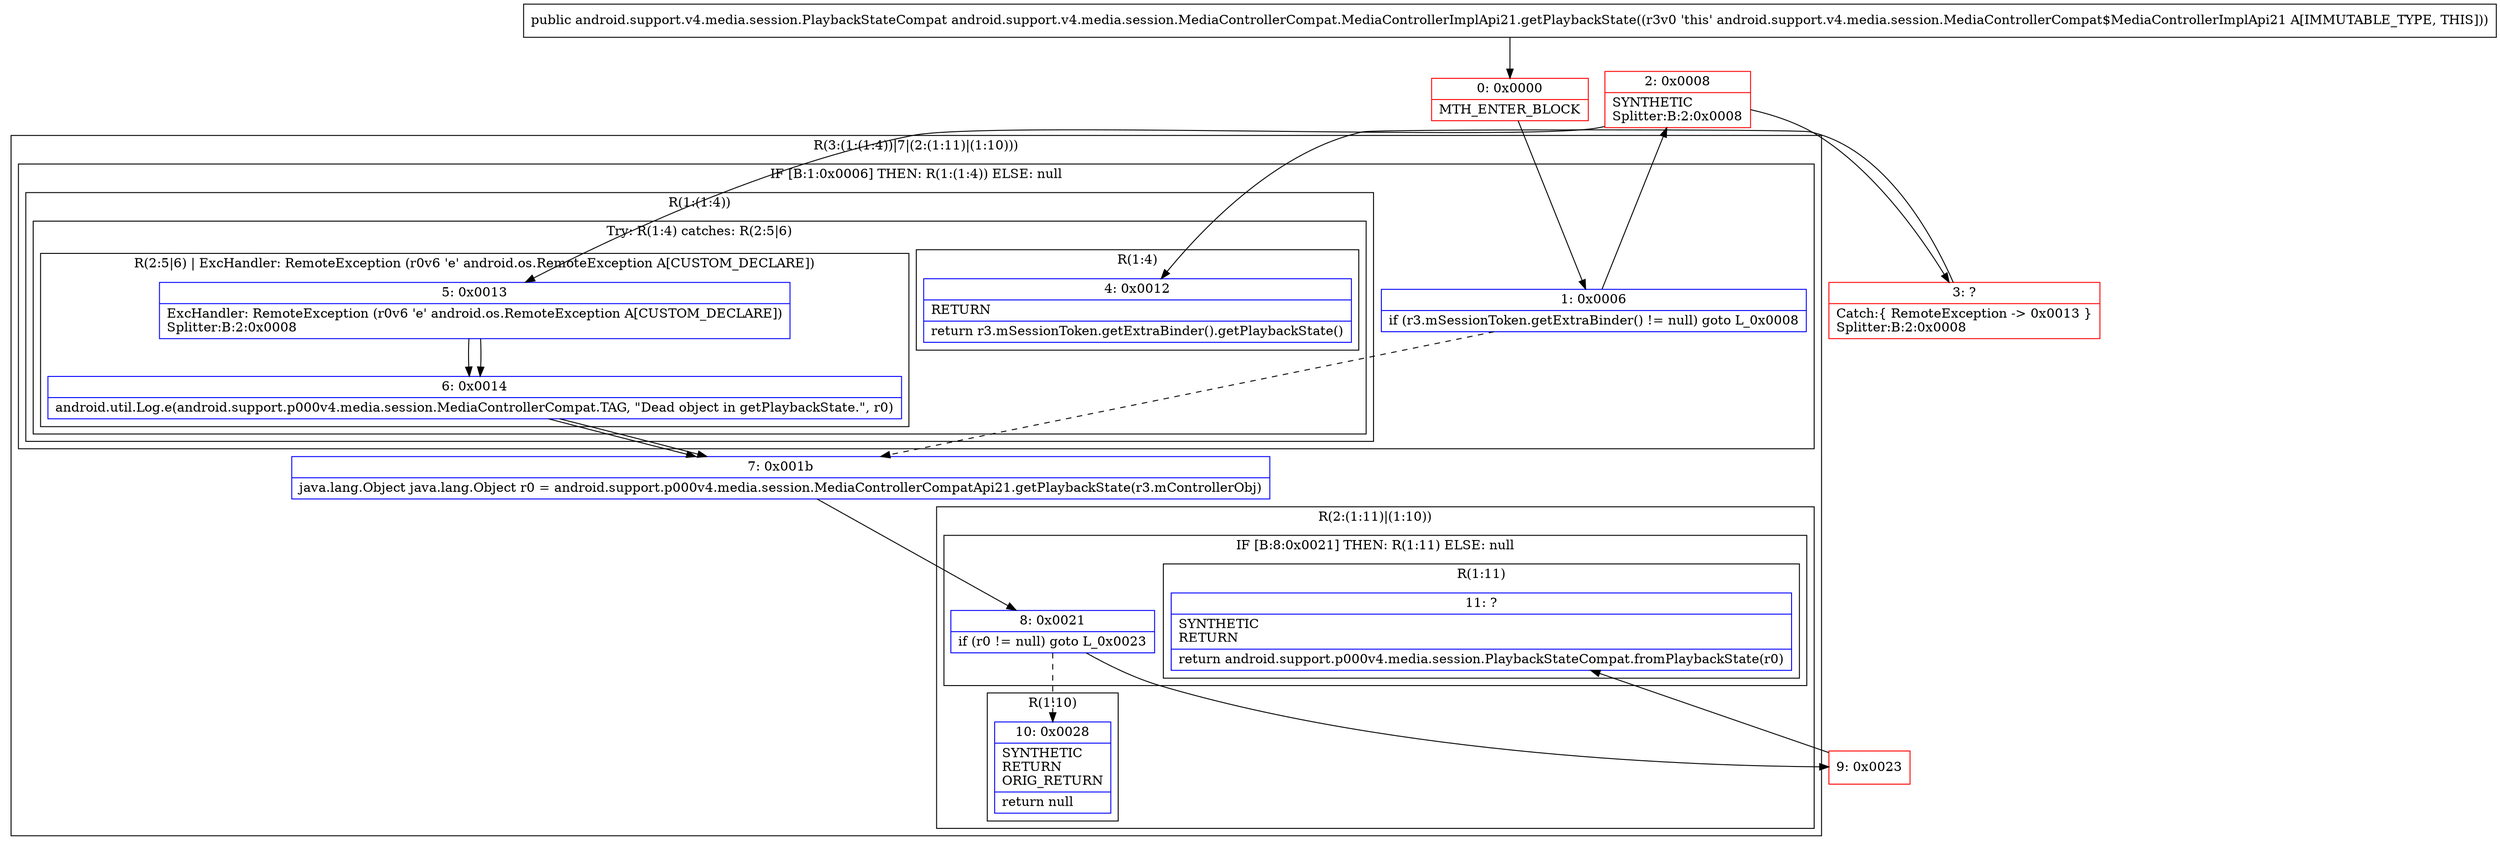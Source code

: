 digraph "CFG forandroid.support.v4.media.session.MediaControllerCompat.MediaControllerImplApi21.getPlaybackState()Landroid\/support\/v4\/media\/session\/PlaybackStateCompat;" {
subgraph cluster_Region_1852352388 {
label = "R(3:(1:(1:4))|7|(2:(1:11)|(1:10)))";
node [shape=record,color=blue];
subgraph cluster_IfRegion_840574846 {
label = "IF [B:1:0x0006] THEN: R(1:(1:4)) ELSE: null";
node [shape=record,color=blue];
Node_1 [shape=record,label="{1\:\ 0x0006|if (r3.mSessionToken.getExtraBinder() != null) goto L_0x0008\l}"];
subgraph cluster_Region_1812246984 {
label = "R(1:(1:4))";
node [shape=record,color=blue];
subgraph cluster_TryCatchRegion_1183038784 {
label = "Try: R(1:4) catches: R(2:5|6)";
node [shape=record,color=blue];
subgraph cluster_Region_1090497725 {
label = "R(1:4)";
node [shape=record,color=blue];
Node_4 [shape=record,label="{4\:\ 0x0012|RETURN\l|return r3.mSessionToken.getExtraBinder().getPlaybackState()\l}"];
}
subgraph cluster_Region_591217163 {
label = "R(2:5|6) | ExcHandler: RemoteException (r0v6 'e' android.os.RemoteException A[CUSTOM_DECLARE])\l";
node [shape=record,color=blue];
Node_5 [shape=record,label="{5\:\ 0x0013|ExcHandler: RemoteException (r0v6 'e' android.os.RemoteException A[CUSTOM_DECLARE])\lSplitter:B:2:0x0008\l}"];
Node_6 [shape=record,label="{6\:\ 0x0014|android.util.Log.e(android.support.p000v4.media.session.MediaControllerCompat.TAG, \"Dead object in getPlaybackState.\", r0)\l}"];
}
}
}
}
Node_7 [shape=record,label="{7\:\ 0x001b|java.lang.Object java.lang.Object r0 = android.support.p000v4.media.session.MediaControllerCompatApi21.getPlaybackState(r3.mControllerObj)\l}"];
subgraph cluster_Region_1795046741 {
label = "R(2:(1:11)|(1:10))";
node [shape=record,color=blue];
subgraph cluster_IfRegion_737300899 {
label = "IF [B:8:0x0021] THEN: R(1:11) ELSE: null";
node [shape=record,color=blue];
Node_8 [shape=record,label="{8\:\ 0x0021|if (r0 != null) goto L_0x0023\l}"];
subgraph cluster_Region_747280918 {
label = "R(1:11)";
node [shape=record,color=blue];
Node_11 [shape=record,label="{11\:\ ?|SYNTHETIC\lRETURN\l|return android.support.p000v4.media.session.PlaybackStateCompat.fromPlaybackState(r0)\l}"];
}
}
subgraph cluster_Region_827122935 {
label = "R(1:10)";
node [shape=record,color=blue];
Node_10 [shape=record,label="{10\:\ 0x0028|SYNTHETIC\lRETURN\lORIG_RETURN\l|return null\l}"];
}
}
}
subgraph cluster_Region_591217163 {
label = "R(2:5|6) | ExcHandler: RemoteException (r0v6 'e' android.os.RemoteException A[CUSTOM_DECLARE])\l";
node [shape=record,color=blue];
Node_5 [shape=record,label="{5\:\ 0x0013|ExcHandler: RemoteException (r0v6 'e' android.os.RemoteException A[CUSTOM_DECLARE])\lSplitter:B:2:0x0008\l}"];
Node_6 [shape=record,label="{6\:\ 0x0014|android.util.Log.e(android.support.p000v4.media.session.MediaControllerCompat.TAG, \"Dead object in getPlaybackState.\", r0)\l}"];
}
Node_0 [shape=record,color=red,label="{0\:\ 0x0000|MTH_ENTER_BLOCK\l}"];
Node_2 [shape=record,color=red,label="{2\:\ 0x0008|SYNTHETIC\lSplitter:B:2:0x0008\l}"];
Node_3 [shape=record,color=red,label="{3\:\ ?|Catch:\{ RemoteException \-\> 0x0013 \}\lSplitter:B:2:0x0008\l}"];
Node_9 [shape=record,color=red,label="{9\:\ 0x0023}"];
MethodNode[shape=record,label="{public android.support.v4.media.session.PlaybackStateCompat android.support.v4.media.session.MediaControllerCompat.MediaControllerImplApi21.getPlaybackState((r3v0 'this' android.support.v4.media.session.MediaControllerCompat$MediaControllerImplApi21 A[IMMUTABLE_TYPE, THIS])) }"];
MethodNode -> Node_0;
Node_1 -> Node_2;
Node_1 -> Node_7[style=dashed];
Node_5 -> Node_6;
Node_6 -> Node_7;
Node_7 -> Node_8;
Node_8 -> Node_9;
Node_8 -> Node_10[style=dashed];
Node_5 -> Node_6;
Node_6 -> Node_7;
Node_0 -> Node_1;
Node_2 -> Node_3;
Node_2 -> Node_5;
Node_3 -> Node_4;
Node_9 -> Node_11;
}


